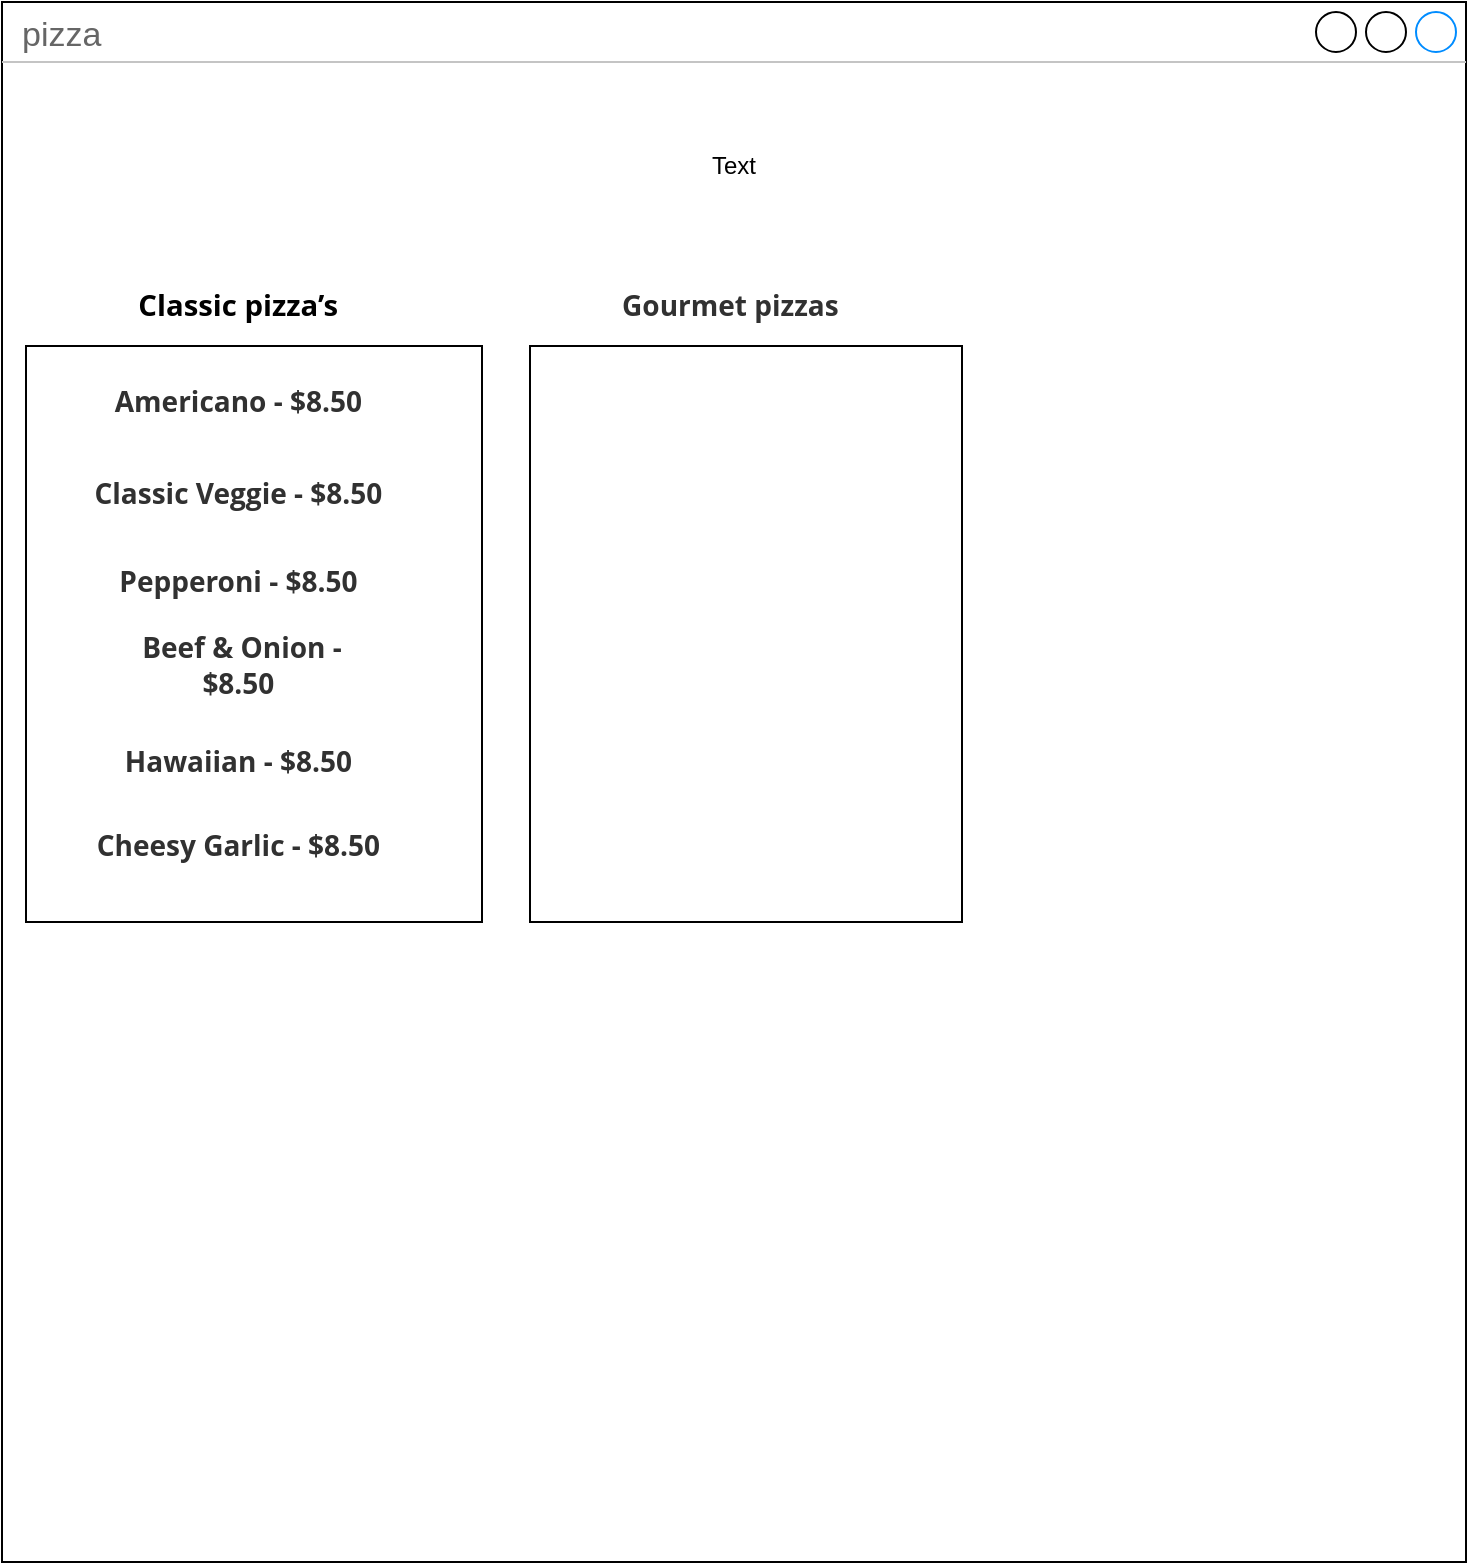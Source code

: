 <mxfile version="17.1.3" type="github" pages="2">
  <diagram id="OeIHxiRGo6S6o10ia1zx" name="Page-1">
    <mxGraphModel dx="1422" dy="794" grid="1" gridSize="12" guides="1" tooltips="1" connect="1" arrows="1" fold="1" page="1" pageScale="1" pageWidth="850" pageHeight="1100" math="0" shadow="0">
      <root>
        <mxCell id="0" />
        <mxCell id="1" parent="0" />
        <mxCell id="WEldt-L0lvi8PVt7wTrO-10" value="pizza&amp;nbsp;" style="strokeWidth=1;shadow=0;dashed=0;align=center;html=1;shape=mxgraph.mockup.containers.window;align=left;verticalAlign=top;spacingLeft=8;strokeColor2=#008cff;strokeColor3=#c4c4c4;fontColor=#666666;mainText=;fontSize=17;labelBackgroundColor=none;" parent="1" vertex="1">
          <mxGeometry x="24" y="320" width="732" height="780" as="geometry" />
        </mxCell>
        <mxCell id="WEldt-L0lvi8PVt7wTrO-24" value="&#xa;&#xa;&lt;span lang=&quot;EN-US&quot; class=&quot;TextRun SCXW166447480 BCX0&quot; style=&quot;margin: 0px; padding: 0px; font-variant: normal; font-style: normal; letter-spacing: normal; text-align: left; text-indent: 0px; text-transform: none; word-spacing: 0px; background-color: rgb(255, 255, 255); color: rgb(49, 49, 49); font-size: 10.5pt; line-height: 17.267px; font-family: &amp;quot;open sans&amp;quot;, &amp;quot;open sans_embeddedfont&amp;quot;, &amp;quot;open sans_msfontservice&amp;quot;, sans-serif; font-weight: bold;&quot;&gt;&lt;span class=&quot;NormalTextRun SCXW166447480 BCX0&quot; style=&quot;margin: 0px ; padding: 0px&quot;&gt;Gourmet pizzas&lt;/span&gt;&lt;/span&gt;&lt;span class=&quot;EOP SCXW166447480 BCX0&quot; style=&quot;margin: 0px; padding: 0px; font-style: normal; font-weight: 400; letter-spacing: normal; text-align: left; text-indent: 0px; text-transform: none; word-spacing: 0px; background-color: rgb(255, 255, 255); font-size: 10.5pt; line-height: 17.267px; font-family: &amp;quot;open sans&amp;quot;, &amp;quot;open sans_embeddedfont&amp;quot;, &amp;quot;open sans_msfontservice&amp;quot;, sans-serif; color: rgb(49, 49, 49);&quot;&gt;&amp;nbsp;&lt;/span&gt;&#xa;&#xa;" style="text;html=1;strokeColor=none;fillColor=none;align=center;verticalAlign=middle;whiteSpace=wrap;rounded=0;" parent="1" vertex="1">
          <mxGeometry x="324" y="456" width="132" height="30" as="geometry" />
        </mxCell>
        <mxCell id="GcgZZKDhvCRHyH7AHhgR-1" value="&#xa;&#xa;&lt;span lang=&quot;EN-US&quot; class=&quot;TextRun SCXW215827870 BCX0&quot; style=&quot;margin: 0px; padding: 0px; color: rgb(0, 0, 0); font-style: normal; letter-spacing: normal; text-align: left; text-indent: 0px; text-transform: none; word-spacing: 0px; background-color: rgb(255, 255, 255); font-size: 11pt; line-height: 18.346px; font-family: &amp;quot;open sans&amp;quot;, &amp;quot;open sans_embeddedfont&amp;quot;, &amp;quot;open sans_msfontservice&amp;quot;, sans-serif; font-weight: bold;&quot;&gt;&lt;span class=&quot;NormalTextRun SCXW215827870 BCX0&quot; style=&quot;margin: 0px ; padding: 0px&quot;&gt;Classic&amp;nbsp;&lt;/span&gt;&lt;span class=&quot;NormalTextRun SCXW215827870 BCX0&quot; style=&quot;margin: 0px ; padding: 0px&quot;&gt;pizza’s&lt;/span&gt;&lt;/span&gt;&lt;span class=&quot;EOP SCXW215827870 BCX0&quot; style=&quot;margin: 0px; padding: 0px; color: rgb(0, 0, 0); font-style: normal; font-weight: 400; letter-spacing: normal; text-align: left; text-indent: 0px; text-transform: none; word-spacing: 0px; background-color: rgb(255, 255, 255); font-size: 11pt; line-height: 18.346px; font-family: &amp;quot;open sans&amp;quot;, &amp;quot;open sans_embeddedfont&amp;quot;, &amp;quot;open sans_msfontservice&amp;quot;, sans-serif;&quot;&gt;&amp;nbsp;&lt;/span&gt;&#xa;&#xa;" style="text;html=1;strokeColor=none;fillColor=none;align=center;verticalAlign=middle;whiteSpace=wrap;rounded=0;" vertex="1" parent="1">
          <mxGeometry x="84" y="456" width="120" height="30" as="geometry" />
        </mxCell>
        <mxCell id="E2cKHjokbWYPnYQh1oeq-1" value="" style="rounded=0;whiteSpace=wrap;html=1;" vertex="1" parent="1">
          <mxGeometry x="36" y="492" width="228" height="288" as="geometry" />
        </mxCell>
        <mxCell id="E2cKHjokbWYPnYQh1oeq-5" value="&#xa;&#xa;&lt;span lang=&quot;EN-US&quot; class=&quot;TextRun SCXW6373005 BCX0&quot; style=&quot;margin: 0px; padding: 0px; font-variant: normal; font-style: normal; letter-spacing: normal; text-align: left; text-indent: 0px; text-transform: none; word-spacing: 0px; background-color: rgb(255, 255, 255); color: rgb(49, 49, 49); font-size: 10.5pt; line-height: 17.267px; font-family: &amp;quot;open sans&amp;quot;, &amp;quot;open sans_embeddedfont&amp;quot;, &amp;quot;open sans_msfontservice&amp;quot;, sans-serif; font-weight: bold;&quot;&gt;&lt;span class=&quot;NormalTextRun SCXW6373005 BCX0&quot; style=&quot;margin: 0px ; padding: 0px&quot;&gt;Americano - $8.50&lt;/span&gt;&lt;/span&gt;&lt;span class=&quot;EOP SCXW6373005 BCX0&quot; style=&quot;margin: 0px; padding: 0px; font-style: normal; font-weight: 400; letter-spacing: normal; text-align: left; text-indent: 0px; text-transform: none; word-spacing: 0px; background-color: rgb(255, 255, 255); font-size: 10.5pt; line-height: 17.267px; font-family: &amp;quot;open sans&amp;quot;, &amp;quot;open sans_embeddedfont&amp;quot;, &amp;quot;open sans_msfontservice&amp;quot;, sans-serif; color: rgb(49, 49, 49);&quot;&gt;&amp;nbsp;&lt;/span&gt;&#xa;&#xa;" style="text;html=1;strokeColor=none;fillColor=none;align=center;verticalAlign=middle;whiteSpace=wrap;rounded=0;" vertex="1" parent="1">
          <mxGeometry x="66" y="504" width="156" height="30" as="geometry" />
        </mxCell>
        <mxCell id="E2cKHjokbWYPnYQh1oeq-6" value="&#xa;&#xa;&lt;span lang=&quot;EN-US&quot; class=&quot;TextRun SCXW138891183 BCX0&quot; style=&quot;margin: 0px; padding: 0px; font-variant: normal; font-style: normal; letter-spacing: normal; text-align: left; text-indent: 0px; text-transform: none; word-spacing: 0px; background-color: rgb(255, 255, 255); color: rgb(49, 49, 49); font-size: 10.5pt; line-height: 17.267px; font-family: &amp;quot;open sans&amp;quot;, &amp;quot;open sans_embeddedfont&amp;quot;, &amp;quot;open sans_msfontservice&amp;quot;, sans-serif; font-weight: bold;&quot;&gt;&lt;span class=&quot;NormalTextRun SCXW138891183 BCX0&quot; style=&quot;margin: 0px ; padding: 0px&quot;&gt;Classic Veggie - $8.50&lt;/span&gt;&lt;/span&gt;&lt;span class=&quot;EOP SCXW138891183 BCX0&quot; style=&quot;margin: 0px; padding: 0px; font-style: normal; font-weight: 400; letter-spacing: normal; text-align: left; text-indent: 0px; text-transform: none; word-spacing: 0px; background-color: rgb(255, 255, 255); font-size: 10.5pt; line-height: 17.267px; font-family: &amp;quot;open sans&amp;quot;, &amp;quot;open sans_embeddedfont&amp;quot;, &amp;quot;open sans_msfontservice&amp;quot;, sans-serif; color: rgb(49, 49, 49);&quot;&gt;&amp;nbsp;&lt;/span&gt;&#xa;&#xa;" style="text;html=1;strokeColor=none;fillColor=none;align=center;verticalAlign=middle;whiteSpace=wrap;rounded=0;" vertex="1" parent="1">
          <mxGeometry x="66" y="550" width="156" height="30" as="geometry" />
        </mxCell>
        <mxCell id="E2cKHjokbWYPnYQh1oeq-7" value="&#xa;&#xa;&lt;span lang=&quot;EN-US&quot; class=&quot;TextRun SCXW78922887 BCX0&quot; style=&quot;margin: 0px; padding: 0px; font-variant: normal; font-style: normal; letter-spacing: normal; text-align: left; text-indent: 0px; text-transform: none; word-spacing: 0px; background-color: rgb(255, 255, 255); color: rgb(49, 49, 49); font-size: 10.5pt; line-height: 17.267px; font-family: &amp;quot;open sans&amp;quot;, &amp;quot;open sans_embeddedfont&amp;quot;, &amp;quot;open sans_msfontservice&amp;quot;, sans-serif; font-weight: bold;&quot;&gt;&lt;span class=&quot;NormalTextRun SCXW78922887 BCX0&quot; style=&quot;margin: 0px ; padding: 0px&quot;&gt;Pepperoni - $8.50&lt;/span&gt;&lt;/span&gt;&lt;span class=&quot;EOP SCXW78922887 BCX0&quot; style=&quot;margin: 0px; padding: 0px; font-style: normal; font-weight: 400; letter-spacing: normal; text-align: left; text-indent: 0px; text-transform: none; word-spacing: 0px; background-color: rgb(255, 255, 255); font-size: 10.5pt; line-height: 17.267px; font-family: &amp;quot;open sans&amp;quot;, &amp;quot;open sans_embeddedfont&amp;quot;, &amp;quot;open sans_msfontservice&amp;quot;, sans-serif; color: rgb(49, 49, 49);&quot;&gt;&amp;nbsp;&lt;/span&gt;&#xa;&#xa;" style="text;html=1;strokeColor=none;fillColor=none;align=center;verticalAlign=middle;whiteSpace=wrap;rounded=0;" vertex="1" parent="1">
          <mxGeometry x="72" y="594" width="144" height="30" as="geometry" />
        </mxCell>
        <mxCell id="E2cKHjokbWYPnYQh1oeq-9" value="&#xa;&#xa;&lt;span lang=&quot;EN-US&quot; class=&quot;TextRun SCXW229307784 BCX0&quot; style=&quot;margin: 0px; padding: 0px; font-variant: normal; font-style: normal; letter-spacing: normal; text-align: left; text-indent: 0px; text-transform: none; word-spacing: 0px; background-color: rgb(255, 255, 255); color: rgb(49, 49, 49); font-size: 10.5pt; line-height: 17.267px; font-family: &amp;quot;open sans&amp;quot;, &amp;quot;open sans_embeddedfont&amp;quot;, &amp;quot;open sans_msfontservice&amp;quot;, sans-serif; font-weight: bold;&quot;&gt;&lt;span class=&quot;NormalTextRun SCXW229307784 BCX0&quot; style=&quot;margin: 0px ; padding: 0px&quot;&gt;Beef &amp;amp; Onion - $8.50&lt;/span&gt;&lt;/span&gt;&lt;span class=&quot;EOP SCXW229307784 BCX0&quot; style=&quot;margin: 0px; padding: 0px; font-style: normal; font-weight: 400; letter-spacing: normal; text-align: left; text-indent: 0px; text-transform: none; word-spacing: 0px; background-color: rgb(255, 255, 255); font-size: 10.5pt; line-height: 17.267px; font-family: &amp;quot;open sans&amp;quot;, &amp;quot;open sans_embeddedfont&amp;quot;, &amp;quot;open sans_msfontservice&amp;quot;, sans-serif; color: rgb(49, 49, 49);&quot;&gt;&amp;nbsp;&lt;/span&gt;&#xa;&#xa;" style="text;html=1;strokeColor=none;fillColor=none;align=center;verticalAlign=middle;whiteSpace=wrap;rounded=0;" vertex="1" parent="1">
          <mxGeometry x="72" y="636" width="144" height="30" as="geometry" />
        </mxCell>
        <mxCell id="E2cKHjokbWYPnYQh1oeq-11" value="&#xa;&#xa;&lt;span lang=&quot;EN-US&quot; class=&quot;TextRun SCXW258297688 BCX0&quot; style=&quot;margin: 0px; padding: 0px; font-variant: normal; font-style: normal; letter-spacing: normal; text-align: left; text-indent: 0px; text-transform: none; word-spacing: 0px; background-color: rgb(255, 255, 255); color: rgb(49, 49, 49); font-size: 10.5pt; line-height: 17.267px; font-family: &amp;quot;open sans&amp;quot;, &amp;quot;open sans_embeddedfont&amp;quot;, &amp;quot;open sans_msfontservice&amp;quot;, sans-serif; font-weight: bold;&quot;&gt;&lt;span class=&quot;NormalTextRun SCXW258297688 BCX0&quot; style=&quot;margin: 0px ; padding: 0px&quot;&gt;Hawaiian - $8.50&lt;/span&gt;&lt;/span&gt;&lt;span class=&quot;EOP SCXW258297688 BCX0&quot; style=&quot;margin: 0px; padding: 0px; font-style: normal; font-weight: 400; letter-spacing: normal; text-align: left; text-indent: 0px; text-transform: none; word-spacing: 0px; background-color: rgb(255, 255, 255); font-size: 10.5pt; line-height: 17.267px; font-family: &amp;quot;open sans&amp;quot;, &amp;quot;open sans_embeddedfont&amp;quot;, &amp;quot;open sans_msfontservice&amp;quot;, sans-serif; color: rgb(49, 49, 49);&quot;&gt;&amp;nbsp;&lt;/span&gt;&#xa;&#xa;" style="text;html=1;strokeColor=none;fillColor=none;align=center;verticalAlign=middle;whiteSpace=wrap;rounded=0;" vertex="1" parent="1">
          <mxGeometry x="60" y="684" width="168" height="30" as="geometry" />
        </mxCell>
        <mxCell id="E2cKHjokbWYPnYQh1oeq-13" value="&#xa;&#xa;&lt;span lang=&quot;EN-US&quot; class=&quot;TextRun SCXW233343216 BCX0&quot; style=&quot;margin: 0px; padding: 0px; font-variant: normal; font-style: normal; letter-spacing: normal; text-align: left; text-indent: 0px; text-transform: none; word-spacing: 0px; background-color: rgb(255, 255, 255); color: rgb(49, 49, 49); font-size: 10.5pt; line-height: 17.267px; font-family: &amp;quot;open sans&amp;quot;, &amp;quot;open sans_embeddedfont&amp;quot;, &amp;quot;open sans_msfontservice&amp;quot;, sans-serif; font-weight: bold;&quot;&gt;&lt;span class=&quot;NormalTextRun SCXW233343216 BCX0&quot; style=&quot;margin: 0px ; padding: 0px&quot;&gt;Cheesy Garlic - $8.50&lt;/span&gt;&lt;/span&gt;&lt;span class=&quot;EOP SCXW233343216 BCX0&quot; style=&quot;margin: 0px; padding: 0px; font-style: normal; font-weight: 400; letter-spacing: normal; text-align: left; text-indent: 0px; text-transform: none; word-spacing: 0px; background-color: rgb(255, 255, 255); font-size: 10.5pt; line-height: 17.267px; font-family: &amp;quot;open sans&amp;quot;, &amp;quot;open sans_embeddedfont&amp;quot;, &amp;quot;open sans_msfontservice&amp;quot;, sans-serif; color: rgb(49, 49, 49);&quot;&gt;&amp;nbsp;&lt;/span&gt;&#xa;&#xa;" style="text;html=1;strokeColor=none;fillColor=none;align=center;verticalAlign=middle;whiteSpace=wrap;rounded=0;" vertex="1" parent="1">
          <mxGeometry x="60" y="726" width="168" height="30" as="geometry" />
        </mxCell>
        <mxCell id="E2cKHjokbWYPnYQh1oeq-14" value="" style="rounded=0;whiteSpace=wrap;html=1;" vertex="1" parent="1">
          <mxGeometry x="288" y="492" width="216" height="288" as="geometry" />
        </mxCell>
        <mxCell id="E2cKHjokbWYPnYQh1oeq-19" value="Text" style="text;html=1;strokeColor=none;fillColor=none;align=center;verticalAlign=middle;whiteSpace=wrap;rounded=0;" vertex="1" parent="1">
          <mxGeometry x="216" y="360" width="348" height="84" as="geometry" />
        </mxCell>
      </root>
    </mxGraphModel>
  </diagram>
  <diagram id="qb61e6Q5uCwr91oQOZQd" name="Page-2">
    <mxGraphModel dx="1422" dy="794" grid="1" gridSize="10" guides="1" tooltips="1" connect="1" arrows="1" fold="1" page="1" pageScale="1" pageWidth="850" pageHeight="1100" math="0" shadow="0">
      <root>
        <mxCell id="bYoLpiO9iF57CYAKjTNu-0" />
        <mxCell id="bYoLpiO9iF57CYAKjTNu-1" parent="bYoLpiO9iF57CYAKjTNu-0" />
        <mxCell id="bYoLpiO9iF57CYAKjTNu-3" value="" style="rounded=1;whiteSpace=wrap;html=1;" vertex="1" parent="bYoLpiO9iF57CYAKjTNu-1">
          <mxGeometry x="20" y="230" width="800" height="430" as="geometry" />
        </mxCell>
        <mxCell id="bYoLpiO9iF57CYAKjTNu-5" value="" style="rounded=0;whiteSpace=wrap;html=1;" vertex="1" parent="bYoLpiO9iF57CYAKjTNu-1">
          <mxGeometry x="80" y="260" width="190" height="360" as="geometry" />
        </mxCell>
        <mxCell id="bYoLpiO9iF57CYAKjTNu-6" value="" style="rounded=0;whiteSpace=wrap;html=1;" vertex="1" parent="bYoLpiO9iF57CYAKjTNu-1">
          <mxGeometry x="320" y="260" width="190" height="360" as="geometry" />
        </mxCell>
      </root>
    </mxGraphModel>
  </diagram>
</mxfile>
